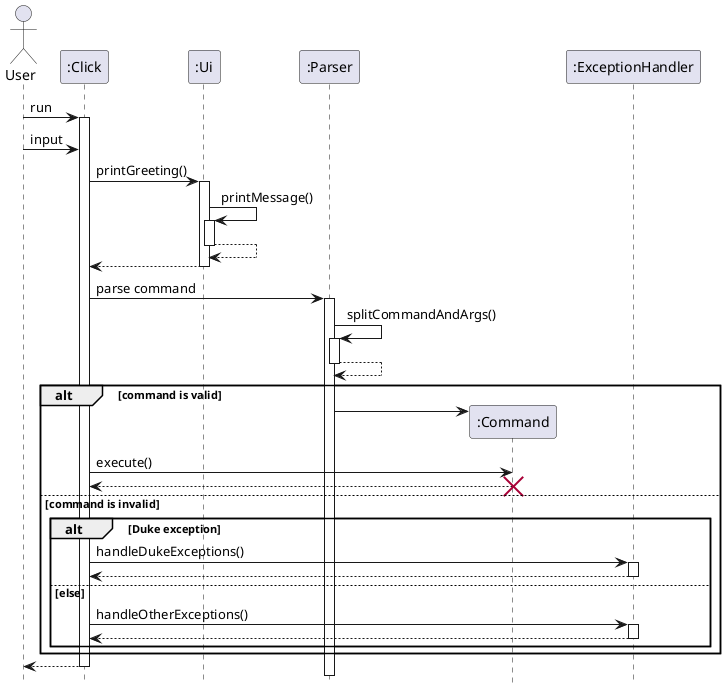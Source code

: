 @startuml
hide footbox

Actor User
User -> ":Click" : run
activate ":Click"
User -> ":Click" : input
":Click" -> ":Ui" : printGreeting()
activate ":Ui"
":Ui" -> ":Ui" : printMessage()
activate ":Ui"
":Ui" --> ":Ui"
deactivate ":Ui"
":Ui" --> ":Click"
deactivate ":Ui"
":Click" -> ":Parser" : parse command
activate ":Parser"
":Parser" -> ":Parser" : splitCommandAndArgs()
activate ":Parser"
":Parser" --> ":Parser"
deactivate ":Parser"

alt command is valid
    create ":Command"
    ":Parser" -> ":Command"
    ":Click" -> ":Command" : execute()
    ":Command" --> ":Click"
    deactivate ":Command"
    destroy ":Command"

else command is invalid
    alt Duke exception
        ":Click" -> ":ExceptionHandler" : handleDukeExceptions()
        activate ":ExceptionHandler"
        ":ExceptionHandler" --> ":Click"
        deactivate ":ExceptionHandler"
    else else
        ":Click" -> ":ExceptionHandler" : handleOtherExceptions()
        activate ":ExceptionHandler"
        ":ExceptionHandler" --> ":Click"
        deactivate ":ExceptionHandler"
    end
end
return
@enduml